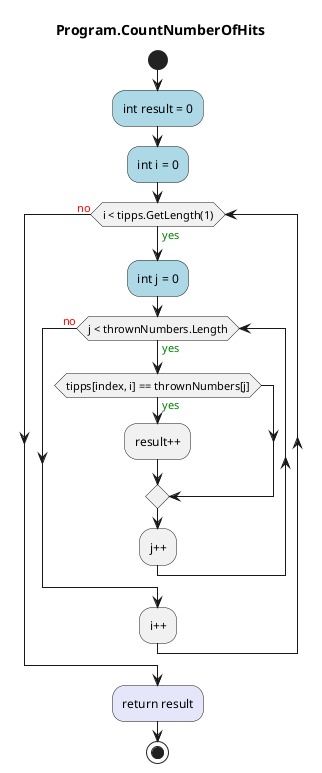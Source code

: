 @startuml Program.CountNumberOfHits
title Program.CountNumberOfHits
start
#LightBlue:int result = 0;
#LightBlue:int i = 0;
while (i < tipps.GetLength(1)) is (<color:green>yes)
    #LightBlue:int j = 0;
    while (j < thrownNumbers.Length) is (<color:green>yes)
        if (tipps[index, i] == thrownNumbers[j]) then (<color:green>yes)
            :result++;
        endif
    :j++;
    endwhile (<color:red>no)
:i++;
endwhile (<color:red>no)
#Lavender:return result;
stop
@enduml
